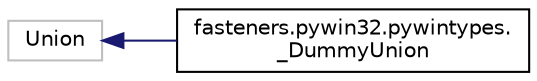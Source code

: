 digraph "Graphical Class Hierarchy"
{
 // LATEX_PDF_SIZE
  edge [fontname="Helvetica",fontsize="10",labelfontname="Helvetica",labelfontsize="10"];
  node [fontname="Helvetica",fontsize="10",shape=record];
  rankdir="LR";
  Node3717 [label="Union",height=0.2,width=0.4,color="grey75", fillcolor="white", style="filled",tooltip=" "];
  Node3717 -> Node0 [dir="back",color="midnightblue",fontsize="10",style="solid",fontname="Helvetica"];
  Node0 [label="fasteners.pywin32.pywintypes.\l_DummyUnion",height=0.2,width=0.4,color="black", fillcolor="white", style="filled",URL="$classfasteners_1_1pywin32_1_1pywintypes_1_1__DummyUnion.html",tooltip=" "];
}
